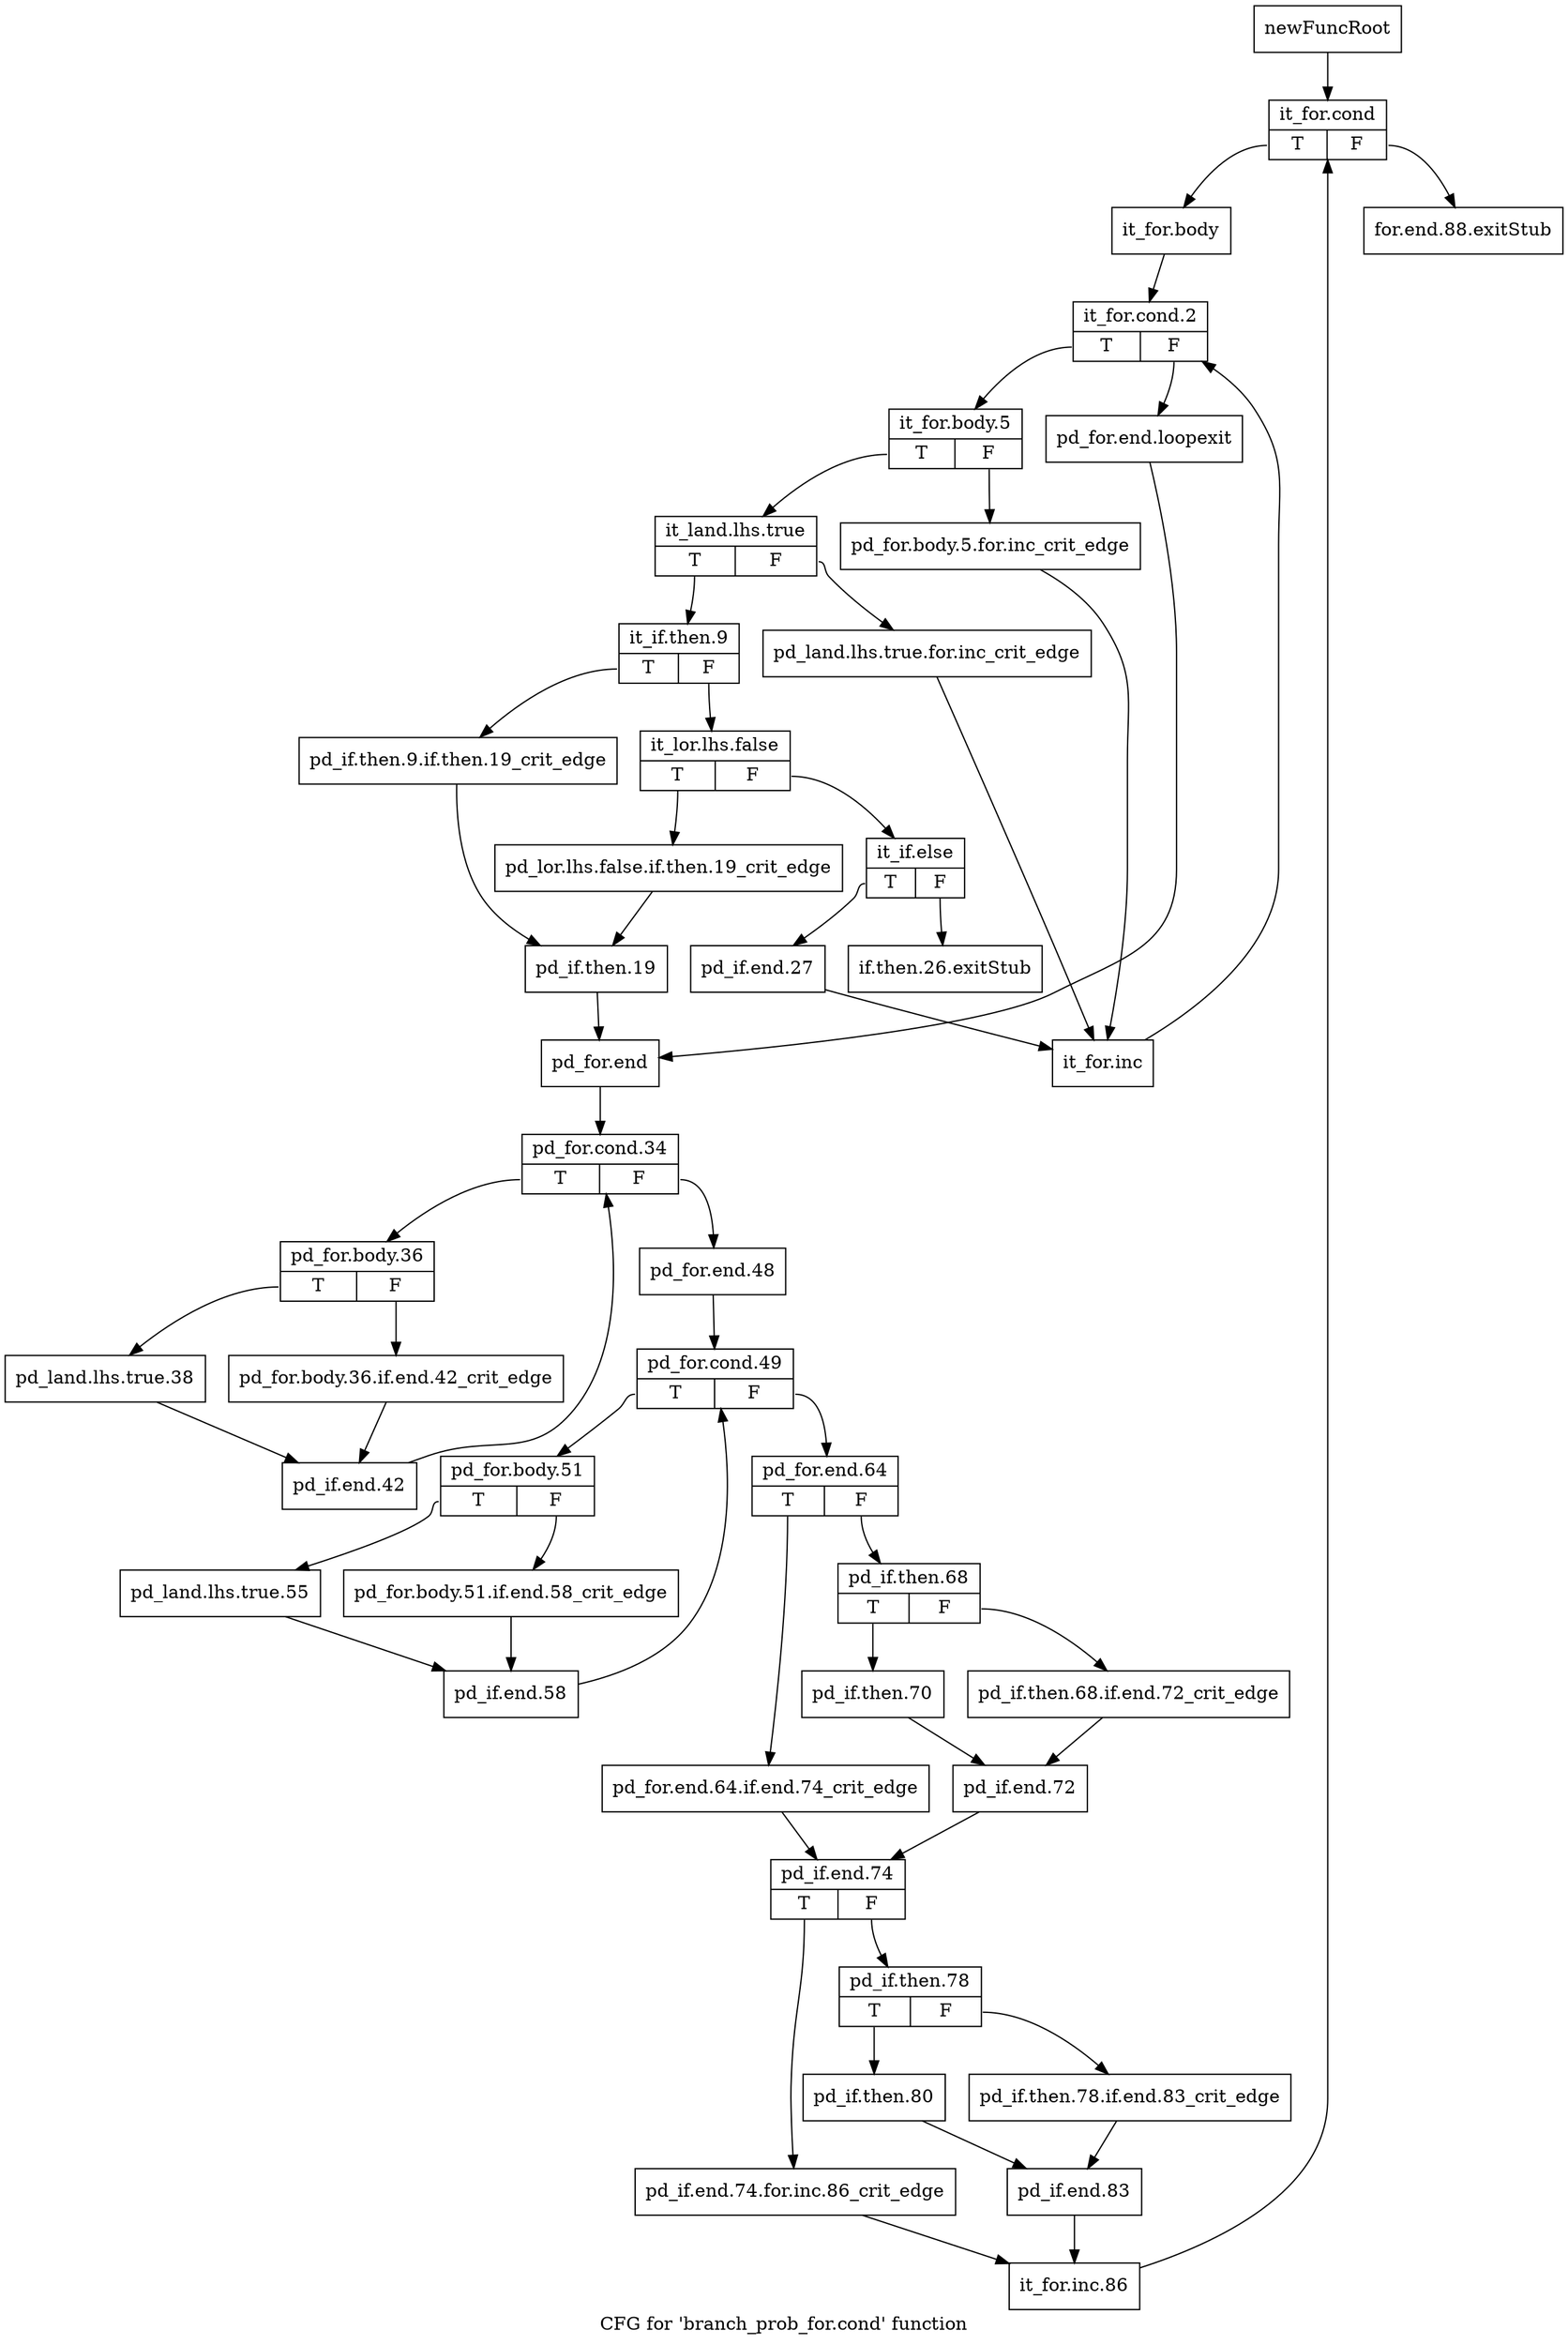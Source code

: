 digraph "CFG for 'branch_prob_for.cond' function" {
	label="CFG for 'branch_prob_for.cond' function";

	Node0xb7921b0 [shape=record,label="{newFuncRoot}"];
	Node0xb7921b0 -> Node0xb7922a0;
	Node0xb792200 [shape=record,label="{for.end.88.exitStub}"];
	Node0xb792250 [shape=record,label="{if.then.26.exitStub}"];
	Node0xb7922a0 [shape=record,label="{it_for.cond|{<s0>T|<s1>F}}"];
	Node0xb7922a0:s0 -> Node0xb7922f0;
	Node0xb7922a0:s1 -> Node0xb792200;
	Node0xb7922f0 [shape=record,label="{it_for.body}"];
	Node0xb7922f0 -> Node0xb792340;
	Node0xb792340 [shape=record,label="{it_for.cond.2|{<s0>T|<s1>F}}"];
	Node0xb792340:s0 -> Node0xb7923e0;
	Node0xb792340:s1 -> Node0xb792390;
	Node0xb792390 [shape=record,label="{pd_for.end.loopexit}"];
	Node0xb792390 -> Node0xb7927a0;
	Node0xb7923e0 [shape=record,label="{it_for.body.5|{<s0>T|<s1>F}}"];
	Node0xb7923e0:s0 -> Node0xb792480;
	Node0xb7923e0:s1 -> Node0xb792430;
	Node0xb792430 [shape=record,label="{pd_for.body.5.for.inc_crit_edge}"];
	Node0xb792430 -> Node0xb792660;
	Node0xb792480 [shape=record,label="{it_land.lhs.true|{<s0>T|<s1>F}}"];
	Node0xb792480:s0 -> Node0xb792520;
	Node0xb792480:s1 -> Node0xb7924d0;
	Node0xb7924d0 [shape=record,label="{pd_land.lhs.true.for.inc_crit_edge}"];
	Node0xb7924d0 -> Node0xb792660;
	Node0xb792520 [shape=record,label="{it_if.then.9|{<s0>T|<s1>F}}"];
	Node0xb792520:s0 -> Node0xb792700;
	Node0xb792520:s1 -> Node0xb792570;
	Node0xb792570 [shape=record,label="{it_lor.lhs.false|{<s0>T|<s1>F}}"];
	Node0xb792570:s0 -> Node0xb7926b0;
	Node0xb792570:s1 -> Node0xb7925c0;
	Node0xb7925c0 [shape=record,label="{it_if.else|{<s0>T|<s1>F}}"];
	Node0xb7925c0:s0 -> Node0xb792610;
	Node0xb7925c0:s1 -> Node0xb792250;
	Node0xb792610 [shape=record,label="{pd_if.end.27}"];
	Node0xb792610 -> Node0xb792660;
	Node0xb792660 [shape=record,label="{it_for.inc}"];
	Node0xb792660 -> Node0xb792340;
	Node0xb7926b0 [shape=record,label="{pd_lor.lhs.false.if.then.19_crit_edge}"];
	Node0xb7926b0 -> Node0xb792750;
	Node0xb792700 [shape=record,label="{pd_if.then.9.if.then.19_crit_edge}"];
	Node0xb792700 -> Node0xb792750;
	Node0xb792750 [shape=record,label="{pd_if.then.19}"];
	Node0xb792750 -> Node0xb7927a0;
	Node0xb7927a0 [shape=record,label="{pd_for.end}"];
	Node0xb7927a0 -> Node0xb7927f0;
	Node0xb7927f0 [shape=record,label="{pd_for.cond.34|{<s0>T|<s1>F}}"];
	Node0xb7927f0:s0 -> Node0xb792e30;
	Node0xb7927f0:s1 -> Node0xb792840;
	Node0xb792840 [shape=record,label="{pd_for.end.48}"];
	Node0xb792840 -> Node0xb792890;
	Node0xb792890 [shape=record,label="{pd_for.cond.49|{<s0>T|<s1>F}}"];
	Node0xb792890:s0 -> Node0xb792cf0;
	Node0xb792890:s1 -> Node0xb7928e0;
	Node0xb7928e0 [shape=record,label="{pd_for.end.64|{<s0>T|<s1>F}}"];
	Node0xb7928e0:s0 -> Node0xb792a70;
	Node0xb7928e0:s1 -> Node0xb792930;
	Node0xb792930 [shape=record,label="{pd_if.then.68|{<s0>T|<s1>F}}"];
	Node0xb792930:s0 -> Node0xb7929d0;
	Node0xb792930:s1 -> Node0xb792980;
	Node0xb792980 [shape=record,label="{pd_if.then.68.if.end.72_crit_edge}"];
	Node0xb792980 -> Node0xb792a20;
	Node0xb7929d0 [shape=record,label="{pd_if.then.70}"];
	Node0xb7929d0 -> Node0xb792a20;
	Node0xb792a20 [shape=record,label="{pd_if.end.72}"];
	Node0xb792a20 -> Node0xb792ac0;
	Node0xb792a70 [shape=record,label="{pd_for.end.64.if.end.74_crit_edge}"];
	Node0xb792a70 -> Node0xb792ac0;
	Node0xb792ac0 [shape=record,label="{pd_if.end.74|{<s0>T|<s1>F}}"];
	Node0xb792ac0:s0 -> Node0xb792c50;
	Node0xb792ac0:s1 -> Node0xb792b10;
	Node0xb792b10 [shape=record,label="{pd_if.then.78|{<s0>T|<s1>F}}"];
	Node0xb792b10:s0 -> Node0xb792bb0;
	Node0xb792b10:s1 -> Node0xb792b60;
	Node0xb792b60 [shape=record,label="{pd_if.then.78.if.end.83_crit_edge}"];
	Node0xb792b60 -> Node0xb792c00;
	Node0xb792bb0 [shape=record,label="{pd_if.then.80}"];
	Node0xb792bb0 -> Node0xb792c00;
	Node0xb792c00 [shape=record,label="{pd_if.end.83}"];
	Node0xb792c00 -> Node0xb792ca0;
	Node0xb792c50 [shape=record,label="{pd_if.end.74.for.inc.86_crit_edge}"];
	Node0xb792c50 -> Node0xb792ca0;
	Node0xb792ca0 [shape=record,label="{it_for.inc.86}"];
	Node0xb792ca0 -> Node0xb7922a0;
	Node0xb792cf0 [shape=record,label="{pd_for.body.51|{<s0>T|<s1>F}}"];
	Node0xb792cf0:s0 -> Node0xb792d90;
	Node0xb792cf0:s1 -> Node0xb792d40;
	Node0xb792d40 [shape=record,label="{pd_for.body.51.if.end.58_crit_edge}"];
	Node0xb792d40 -> Node0xb792de0;
	Node0xb792d90 [shape=record,label="{pd_land.lhs.true.55}"];
	Node0xb792d90 -> Node0xb792de0;
	Node0xb792de0 [shape=record,label="{pd_if.end.58}"];
	Node0xb792de0 -> Node0xb792890;
	Node0xb792e30 [shape=record,label="{pd_for.body.36|{<s0>T|<s1>F}}"];
	Node0xb792e30:s0 -> Node0xb792ed0;
	Node0xb792e30:s1 -> Node0xb792e80;
	Node0xb792e80 [shape=record,label="{pd_for.body.36.if.end.42_crit_edge}"];
	Node0xb792e80 -> Node0xb792f20;
	Node0xb792ed0 [shape=record,label="{pd_land.lhs.true.38}"];
	Node0xb792ed0 -> Node0xb792f20;
	Node0xb792f20 [shape=record,label="{pd_if.end.42}"];
	Node0xb792f20 -> Node0xb7927f0;
}
